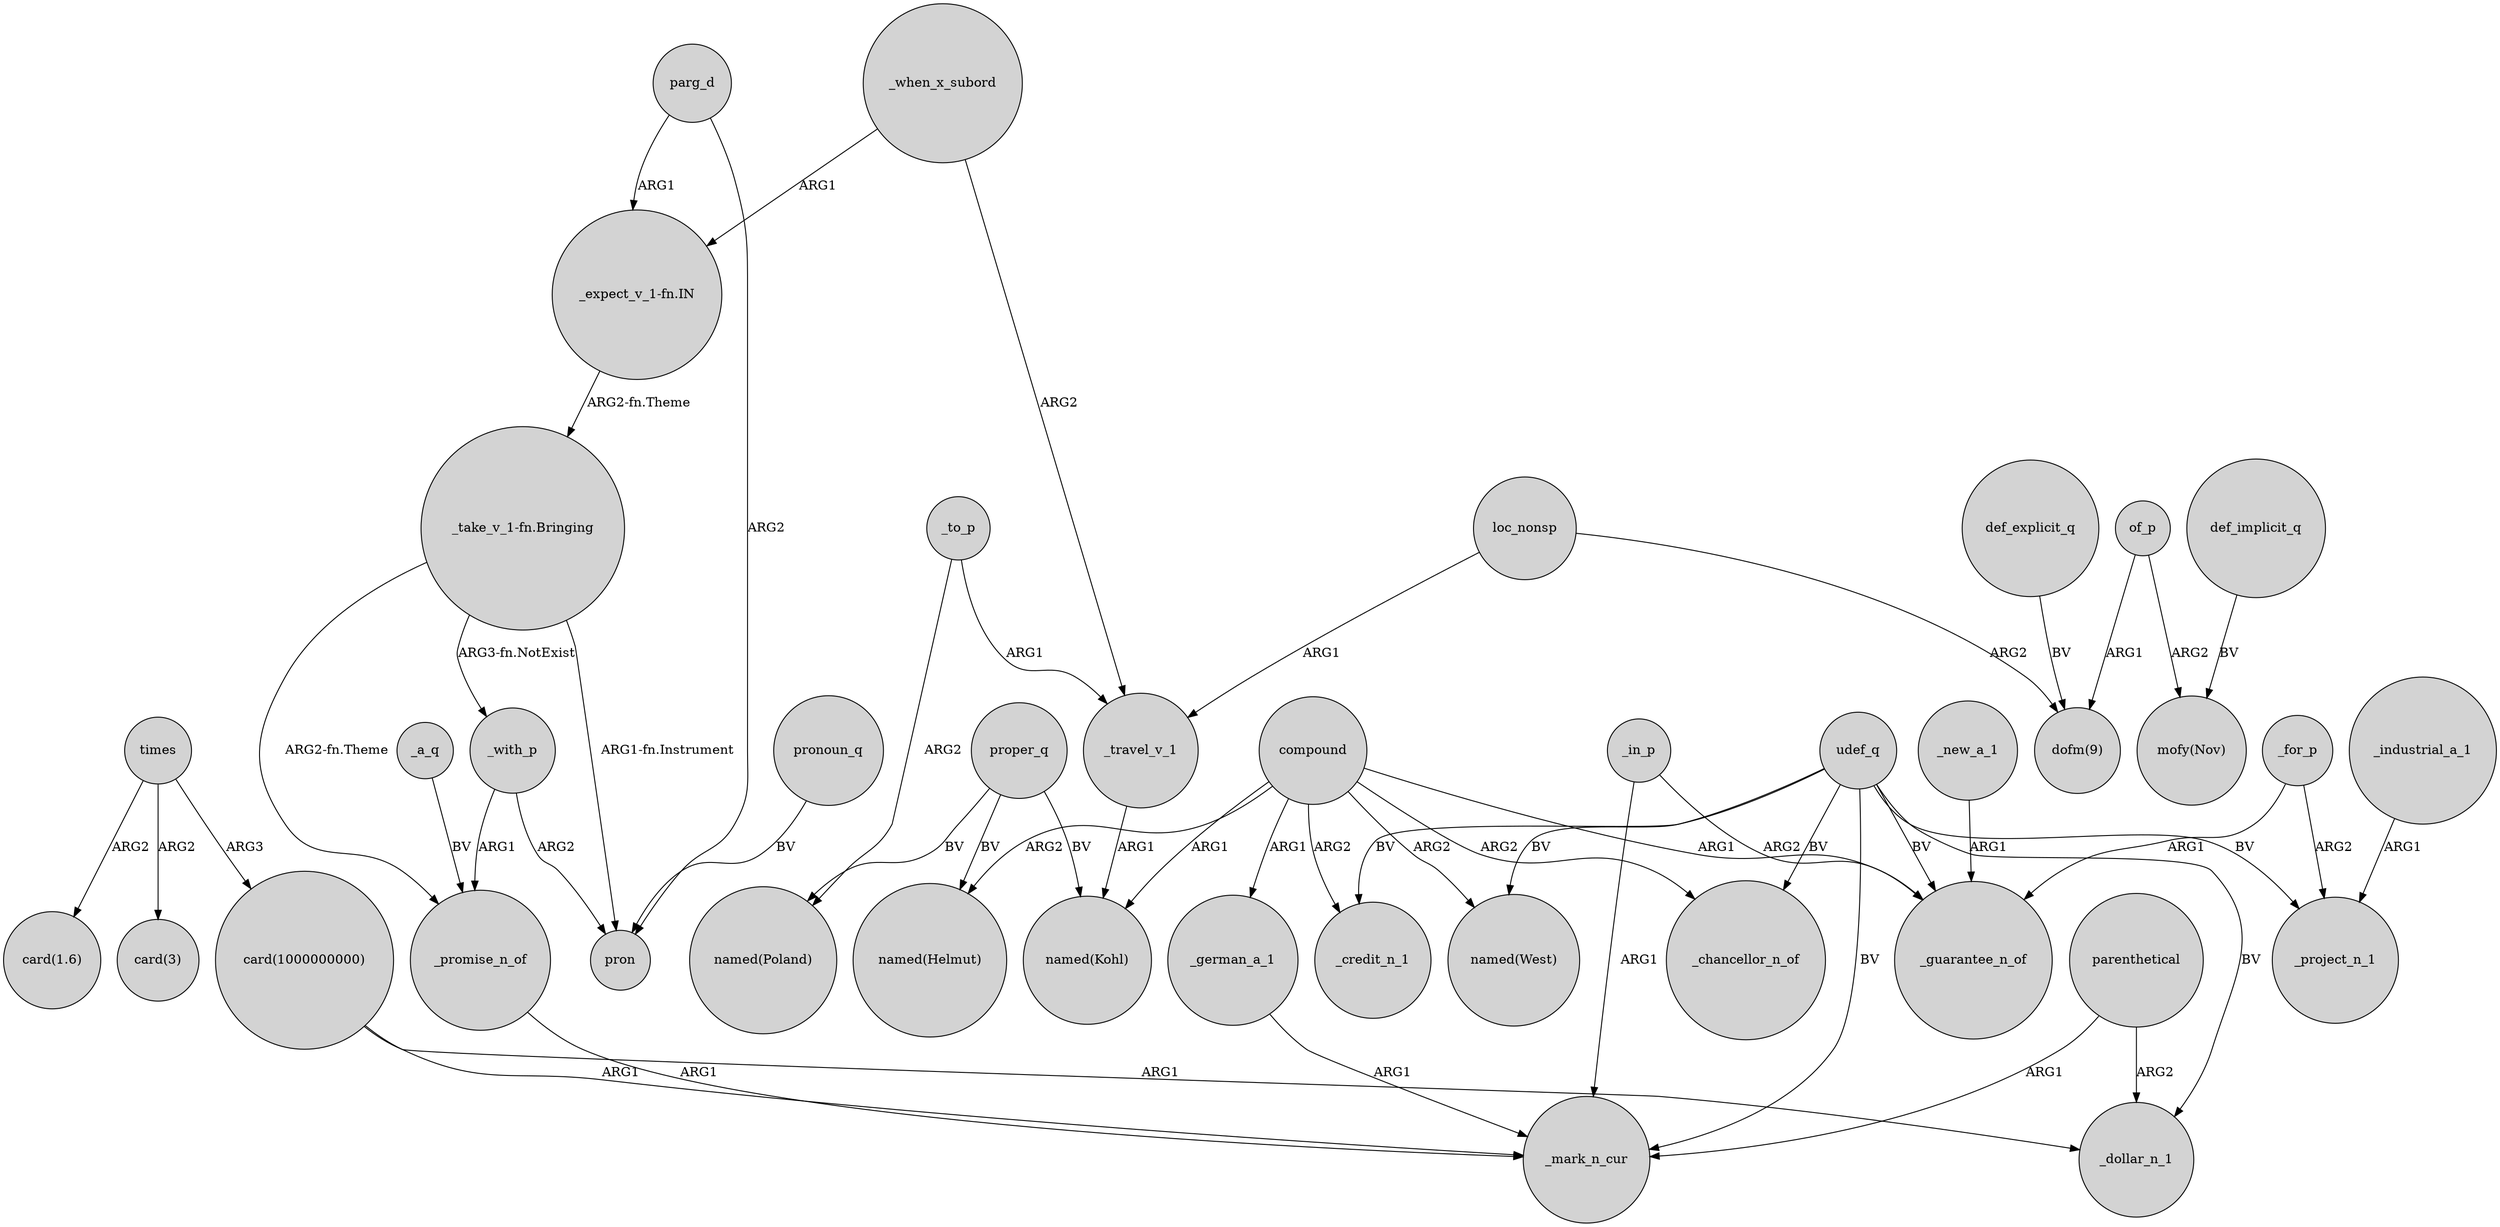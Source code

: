 digraph {
	node [shape=circle style=filled]
	compound -> "named(West)" [label=ARG2]
	_a_q -> _promise_n_of [label=BV]
	_to_p -> _travel_v_1 [label=ARG1]
	_german_a_1 -> _mark_n_cur [label=ARG1]
	udef_q -> _credit_n_1 [label=BV]
	udef_q -> _project_n_1 [label=BV]
	compound -> _credit_n_1 [label=ARG2]
	parenthetical -> _dollar_n_1 [label=ARG2]
	"card(1000000000)" -> _mark_n_cur [label=ARG1]
	parenthetical -> _mark_n_cur [label=ARG1]
	udef_q -> _mark_n_cur [label=BV]
	udef_q -> _guarantee_n_of [label=BV]
	_in_p -> _mark_n_cur [label=ARG1]
	_when_x_subord -> "_expect_v_1-fn.IN" [label=ARG1]
	proper_q -> "named(Kohl)" [label=BV]
	_for_p -> _project_n_1 [label=ARG2]
	"_take_v_1-fn.Bringing" -> pron [label="ARG1-fn.Instrument"]
	parg_d -> pron [label=ARG2]
	"_take_v_1-fn.Bringing" -> _promise_n_of [label="ARG2-fn.Theme"]
	times -> "card(1000000000)" [label=ARG3]
	proper_q -> "named(Poland)" [label=BV]
	compound -> "named(Helmut)" [label=ARG2]
	pronoun_q -> pron [label=BV]
	compound -> "named(Kohl)" [label=ARG1]
	_industrial_a_1 -> _project_n_1 [label=ARG1]
	loc_nonsp -> _travel_v_1 [label=ARG1]
	_to_p -> "named(Poland)" [label=ARG2]
	udef_q -> _chancellor_n_of [label=BV]
	proper_q -> "named(Helmut)" [label=BV]
	udef_q -> "named(West)" [label=BV]
	times -> "card(1.6)" [label=ARG2]
	of_p -> "dofm(9)" [label=ARG1]
	parg_d -> "_expect_v_1-fn.IN" [label=ARG1]
	def_explicit_q -> "dofm(9)" [label=BV]
	_with_p -> _promise_n_of [label=ARG1]
	_in_p -> _guarantee_n_of [label=ARG2]
	_new_a_1 -> _guarantee_n_of [label=ARG1]
	compound -> _chancellor_n_of [label=ARG2]
	loc_nonsp -> "dofm(9)" [label=ARG2]
	_promise_n_of -> _mark_n_cur [label=ARG1]
	times -> "card(3)" [label=ARG2]
	of_p -> "mofy(Nov)" [label=ARG2]
	"_expect_v_1-fn.IN" -> "_take_v_1-fn.Bringing" [label="ARG2-fn.Theme"]
	"_take_v_1-fn.Bringing" -> _with_p [label="ARG3-fn.NotExist"]
	def_implicit_q -> "mofy(Nov)" [label=BV]
	compound -> _guarantee_n_of [label=ARG1]
	"card(1000000000)" -> _dollar_n_1 [label=ARG1]
	_with_p -> pron [label=ARG2]
	_when_x_subord -> _travel_v_1 [label=ARG2]
	_travel_v_1 -> "named(Kohl)" [label=ARG1]
	_for_p -> _guarantee_n_of [label=ARG1]
	udef_q -> _dollar_n_1 [label=BV]
	compound -> _german_a_1 [label=ARG1]
}
